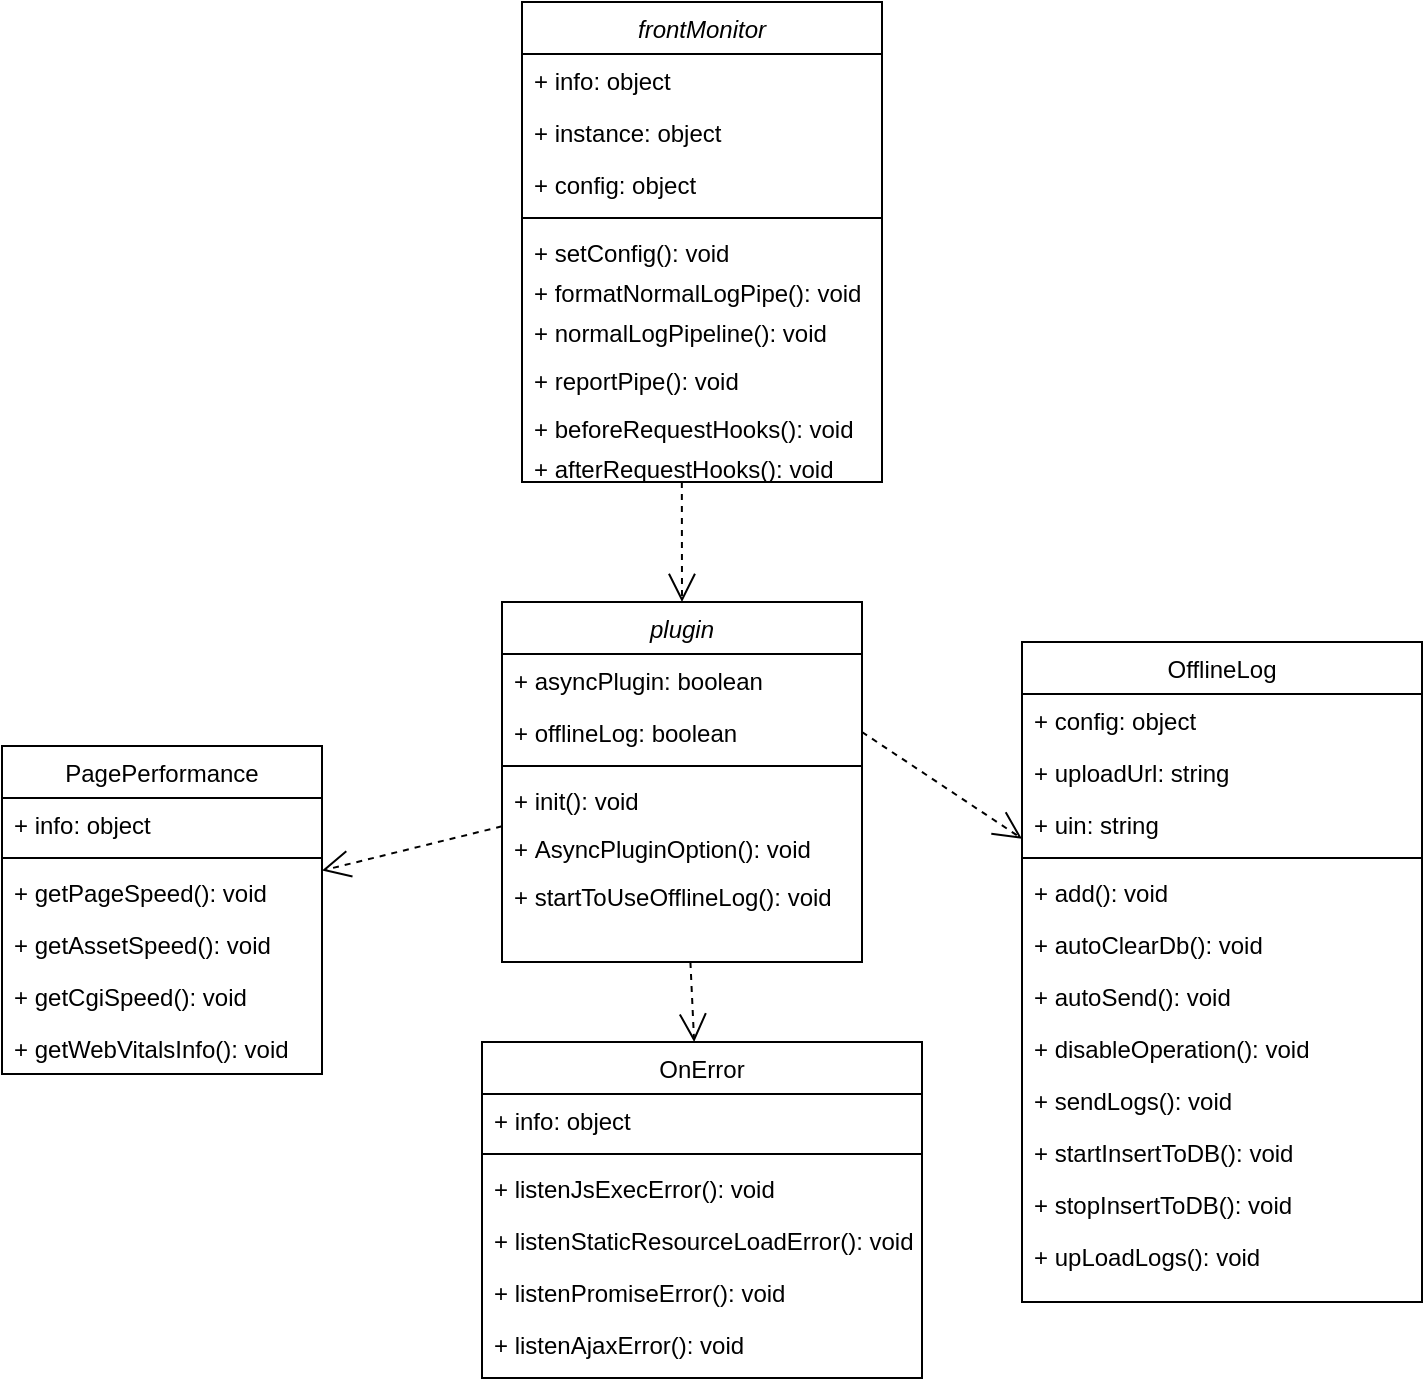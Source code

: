 <mxfile version="21.1.1" type="github">
  <diagram id="C5RBs43oDa-KdzZeNtuy" name="Page-1">
    <mxGraphModel dx="1789" dy="1213" grid="1" gridSize="10" guides="1" tooltips="1" connect="1" arrows="1" fold="1" page="1" pageScale="1" pageWidth="827" pageHeight="1169" math="0" shadow="0">
      <root>
        <mxCell id="WIyWlLk6GJQsqaUBKTNV-0" />
        <mxCell id="WIyWlLk6GJQsqaUBKTNV-1" parent="WIyWlLk6GJQsqaUBKTNV-0" />
        <mxCell id="4VIkQ_nslsspy_3Tey3o-0" value="OnError" style="swimlane;fontStyle=0;align=center;verticalAlign=top;childLayout=stackLayout;horizontal=1;startSize=26;horizontalStack=0;resizeParent=1;resizeLast=0;collapsible=1;marginBottom=0;rounded=0;shadow=0;strokeWidth=1;" vertex="1" parent="WIyWlLk6GJQsqaUBKTNV-1">
          <mxGeometry x="290" y="650" width="220" height="168" as="geometry">
            <mxRectangle x="290" y="562" width="160" height="26" as="alternateBounds" />
          </mxGeometry>
        </mxCell>
        <mxCell id="4VIkQ_nslsspy_3Tey3o-1" value="+ info: object" style="text;align=left;verticalAlign=top;spacingLeft=4;spacingRight=4;overflow=hidden;rotatable=0;points=[[0,0.5],[1,0.5]];portConstraint=eastwest;" vertex="1" parent="4VIkQ_nslsspy_3Tey3o-0">
          <mxGeometry y="26" width="220" height="26" as="geometry" />
        </mxCell>
        <mxCell id="4VIkQ_nslsspy_3Tey3o-2" value="" style="line;html=1;strokeWidth=1;align=left;verticalAlign=middle;spacingTop=-1;spacingLeft=3;spacingRight=3;rotatable=0;labelPosition=right;points=[];portConstraint=eastwest;" vertex="1" parent="4VIkQ_nslsspy_3Tey3o-0">
          <mxGeometry y="52" width="220" height="8" as="geometry" />
        </mxCell>
        <mxCell id="4VIkQ_nslsspy_3Tey3o-3" value="+ listenJsExecError(): void" style="text;align=left;verticalAlign=top;spacingLeft=4;spacingRight=4;overflow=hidden;rotatable=0;points=[[0,0.5],[1,0.5]];portConstraint=eastwest;" vertex="1" parent="4VIkQ_nslsspy_3Tey3o-0">
          <mxGeometry y="60" width="220" height="26" as="geometry" />
        </mxCell>
        <mxCell id="4VIkQ_nslsspy_3Tey3o-4" value="+ listenStaticResourceLoadError(): void" style="text;align=left;verticalAlign=top;spacingLeft=4;spacingRight=4;overflow=hidden;rotatable=0;points=[[0,0.5],[1,0.5]];portConstraint=eastwest;rounded=0;shadow=0;html=0;" vertex="1" parent="4VIkQ_nslsspy_3Tey3o-0">
          <mxGeometry y="86" width="220" height="26" as="geometry" />
        </mxCell>
        <mxCell id="4VIkQ_nslsspy_3Tey3o-5" value="+ listenPromiseError(): void" style="text;align=left;verticalAlign=top;spacingLeft=4;spacingRight=4;overflow=hidden;rotatable=0;points=[[0,0.5],[1,0.5]];portConstraint=eastwest;rounded=0;shadow=0;html=0;" vertex="1" parent="4VIkQ_nslsspy_3Tey3o-0">
          <mxGeometry y="112" width="220" height="26" as="geometry" />
        </mxCell>
        <mxCell id="4VIkQ_nslsspy_3Tey3o-6" value="+ listenAjaxError(): void" style="text;align=left;verticalAlign=top;spacingLeft=4;spacingRight=4;overflow=hidden;rotatable=0;points=[[0,0.5],[1,0.5]];portConstraint=eastwest;rounded=0;shadow=0;html=0;" vertex="1" parent="4VIkQ_nslsspy_3Tey3o-0">
          <mxGeometry y="138" width="220" height="26" as="geometry" />
        </mxCell>
        <mxCell id="4VIkQ_nslsspy_3Tey3o-7" value="PagePerformance" style="swimlane;fontStyle=0;align=center;verticalAlign=top;childLayout=stackLayout;horizontal=1;startSize=26;horizontalStack=0;resizeParent=1;resizeLast=0;collapsible=1;marginBottom=0;rounded=0;shadow=0;strokeWidth=1;" vertex="1" parent="WIyWlLk6GJQsqaUBKTNV-1">
          <mxGeometry x="50" y="502" width="160" height="164" as="geometry">
            <mxRectangle x="60" y="790" width="160" height="26" as="alternateBounds" />
          </mxGeometry>
        </mxCell>
        <mxCell id="4VIkQ_nslsspy_3Tey3o-8" value="+ info: object" style="text;align=left;verticalAlign=top;spacingLeft=4;spacingRight=4;overflow=hidden;rotatable=0;points=[[0,0.5],[1,0.5]];portConstraint=eastwest;" vertex="1" parent="4VIkQ_nslsspy_3Tey3o-7">
          <mxGeometry y="26" width="160" height="26" as="geometry" />
        </mxCell>
        <mxCell id="4VIkQ_nslsspy_3Tey3o-9" value="" style="line;html=1;strokeWidth=1;align=left;verticalAlign=middle;spacingTop=-1;spacingLeft=3;spacingRight=3;rotatable=0;labelPosition=right;points=[];portConstraint=eastwest;" vertex="1" parent="4VIkQ_nslsspy_3Tey3o-7">
          <mxGeometry y="52" width="160" height="8" as="geometry" />
        </mxCell>
        <mxCell id="4VIkQ_nslsspy_3Tey3o-10" value="+ getPageSpeed(): void" style="text;align=left;verticalAlign=top;spacingLeft=4;spacingRight=4;overflow=hidden;rotatable=0;points=[[0,0.5],[1,0.5]];portConstraint=eastwest;rounded=0;shadow=0;html=0;" vertex="1" parent="4VIkQ_nslsspy_3Tey3o-7">
          <mxGeometry y="60" width="160" height="26" as="geometry" />
        </mxCell>
        <mxCell id="4VIkQ_nslsspy_3Tey3o-11" value="+ getAssetSpeed(): void" style="text;align=left;verticalAlign=top;spacingLeft=4;spacingRight=4;overflow=hidden;rotatable=0;points=[[0,0.5],[1,0.5]];portConstraint=eastwest;" vertex="1" parent="4VIkQ_nslsspy_3Tey3o-7">
          <mxGeometry y="86" width="160" height="26" as="geometry" />
        </mxCell>
        <mxCell id="4VIkQ_nslsspy_3Tey3o-12" value="+ getCgiSpeed(): void" style="text;align=left;verticalAlign=top;spacingLeft=4;spacingRight=4;overflow=hidden;rotatable=0;points=[[0,0.5],[1,0.5]];portConstraint=eastwest;rounded=0;shadow=0;html=0;" vertex="1" parent="4VIkQ_nslsspy_3Tey3o-7">
          <mxGeometry y="112" width="160" height="26" as="geometry" />
        </mxCell>
        <mxCell id="4VIkQ_nslsspy_3Tey3o-13" value="+ getWebVitalsInfo(): void" style="text;align=left;verticalAlign=top;spacingLeft=4;spacingRight=4;overflow=hidden;rotatable=0;points=[[0,0.5],[1,0.5]];portConstraint=eastwest;rounded=0;shadow=0;html=0;" vertex="1" parent="4VIkQ_nslsspy_3Tey3o-7">
          <mxGeometry y="138" width="160" height="26" as="geometry" />
        </mxCell>
        <mxCell id="4VIkQ_nslsspy_3Tey3o-14" value="OfflineLog" style="swimlane;fontStyle=0;align=center;verticalAlign=top;childLayout=stackLayout;horizontal=1;startSize=26;horizontalStack=0;resizeParent=1;resizeLast=0;collapsible=1;marginBottom=0;rounded=0;shadow=0;strokeWidth=1;" vertex="1" parent="WIyWlLk6GJQsqaUBKTNV-1">
          <mxGeometry x="560" y="450" width="200" height="330" as="geometry">
            <mxRectangle x="570" y="720" width="160" height="26" as="alternateBounds" />
          </mxGeometry>
        </mxCell>
        <mxCell id="4VIkQ_nslsspy_3Tey3o-15" value="+ config: object" style="text;align=left;verticalAlign=top;spacingLeft=4;spacingRight=4;overflow=hidden;rotatable=0;points=[[0,0.5],[1,0.5]];portConstraint=eastwest;" vertex="1" parent="4VIkQ_nslsspy_3Tey3o-14">
          <mxGeometry y="26" width="200" height="26" as="geometry" />
        </mxCell>
        <mxCell id="4VIkQ_nslsspy_3Tey3o-16" value="+ uploadUrl: string" style="text;align=left;verticalAlign=top;spacingLeft=4;spacingRight=4;overflow=hidden;rotatable=0;points=[[0,0.5],[1,0.5]];portConstraint=eastwest;" vertex="1" parent="4VIkQ_nslsspy_3Tey3o-14">
          <mxGeometry y="52" width="200" height="26" as="geometry" />
        </mxCell>
        <mxCell id="4VIkQ_nslsspy_3Tey3o-17" value="+ uin: string" style="text;align=left;verticalAlign=top;spacingLeft=4;spacingRight=4;overflow=hidden;rotatable=0;points=[[0,0.5],[1,0.5]];portConstraint=eastwest;" vertex="1" parent="4VIkQ_nslsspy_3Tey3o-14">
          <mxGeometry y="78" width="200" height="26" as="geometry" />
        </mxCell>
        <mxCell id="4VIkQ_nslsspy_3Tey3o-18" value="" style="line;html=1;strokeWidth=1;align=left;verticalAlign=middle;spacingTop=-1;spacingLeft=3;spacingRight=3;rotatable=0;labelPosition=right;points=[];portConstraint=eastwest;" vertex="1" parent="4VIkQ_nslsspy_3Tey3o-14">
          <mxGeometry y="104" width="200" height="8" as="geometry" />
        </mxCell>
        <mxCell id="4VIkQ_nslsspy_3Tey3o-19" value="+ add(): void" style="text;align=left;verticalAlign=top;spacingLeft=4;spacingRight=4;overflow=hidden;rotatable=0;points=[[0,0.5],[1,0.5]];portConstraint=eastwest;" vertex="1" parent="4VIkQ_nslsspy_3Tey3o-14">
          <mxGeometry y="112" width="200" height="26" as="geometry" />
        </mxCell>
        <mxCell id="4VIkQ_nslsspy_3Tey3o-20" value="+ autoClearDb(): void" style="text;align=left;verticalAlign=top;spacingLeft=4;spacingRight=4;overflow=hidden;rotatable=0;points=[[0,0.5],[1,0.5]];portConstraint=eastwest;rounded=0;shadow=0;html=0;" vertex="1" parent="4VIkQ_nslsspy_3Tey3o-14">
          <mxGeometry y="138" width="200" height="26" as="geometry" />
        </mxCell>
        <mxCell id="4VIkQ_nslsspy_3Tey3o-21" value="+ autoSend(): void" style="text;align=left;verticalAlign=top;spacingLeft=4;spacingRight=4;overflow=hidden;rotatable=0;points=[[0,0.5],[1,0.5]];portConstraint=eastwest;rounded=0;shadow=0;html=0;" vertex="1" parent="4VIkQ_nslsspy_3Tey3o-14">
          <mxGeometry y="164" width="200" height="26" as="geometry" />
        </mxCell>
        <mxCell id="4VIkQ_nslsspy_3Tey3o-22" value="+ disableOperation(): void" style="text;align=left;verticalAlign=top;spacingLeft=4;spacingRight=4;overflow=hidden;rotatable=0;points=[[0,0.5],[1,0.5]];portConstraint=eastwest;rounded=0;shadow=0;html=0;" vertex="1" parent="4VIkQ_nslsspy_3Tey3o-14">
          <mxGeometry y="190" width="200" height="26" as="geometry" />
        </mxCell>
        <mxCell id="4VIkQ_nslsspy_3Tey3o-23" value="+ sendLogs(): void" style="text;align=left;verticalAlign=top;spacingLeft=4;spacingRight=4;overflow=hidden;rotatable=0;points=[[0,0.5],[1,0.5]];portConstraint=eastwest;rounded=0;shadow=0;html=0;" vertex="1" parent="4VIkQ_nslsspy_3Tey3o-14">
          <mxGeometry y="216" width="200" height="26" as="geometry" />
        </mxCell>
        <mxCell id="4VIkQ_nslsspy_3Tey3o-24" value="+ startInsertToDB(): void" style="text;align=left;verticalAlign=top;spacingLeft=4;spacingRight=4;overflow=hidden;rotatable=0;points=[[0,0.5],[1,0.5]];portConstraint=eastwest;rounded=0;shadow=0;html=0;" vertex="1" parent="4VIkQ_nslsspy_3Tey3o-14">
          <mxGeometry y="242" width="200" height="26" as="geometry" />
        </mxCell>
        <mxCell id="4VIkQ_nslsspy_3Tey3o-25" value="+ stopInsertToDB(): void" style="text;align=left;verticalAlign=top;spacingLeft=4;spacingRight=4;overflow=hidden;rotatable=0;points=[[0,0.5],[1,0.5]];portConstraint=eastwest;rounded=0;shadow=0;html=0;" vertex="1" parent="4VIkQ_nslsspy_3Tey3o-14">
          <mxGeometry y="268" width="200" height="26" as="geometry" />
        </mxCell>
        <mxCell id="4VIkQ_nslsspy_3Tey3o-26" value="+ upLoadLogs(): void" style="text;align=left;verticalAlign=top;spacingLeft=4;spacingRight=4;overflow=hidden;rotatable=0;points=[[0,0.5],[1,0.5]];portConstraint=eastwest;rounded=0;shadow=0;html=0;" vertex="1" parent="4VIkQ_nslsspy_3Tey3o-14">
          <mxGeometry y="294" width="200" height="26" as="geometry" />
        </mxCell>
        <mxCell id="4VIkQ_nslsspy_3Tey3o-27" value="plugin" style="swimlane;fontStyle=2;align=center;verticalAlign=top;childLayout=stackLayout;horizontal=1;startSize=26;horizontalStack=0;resizeParent=1;resizeLast=0;collapsible=1;marginBottom=0;rounded=0;shadow=0;strokeWidth=1;" vertex="1" parent="WIyWlLk6GJQsqaUBKTNV-1">
          <mxGeometry x="300" y="430" width="180" height="180" as="geometry">
            <mxRectangle x="230" y="140" width="160" height="26" as="alternateBounds" />
          </mxGeometry>
        </mxCell>
        <mxCell id="4VIkQ_nslsspy_3Tey3o-28" value="+ asyncPlugin: boolean" style="text;align=left;verticalAlign=top;spacingLeft=4;spacingRight=4;overflow=hidden;rotatable=0;points=[[0,0.5],[1,0.5]];portConstraint=eastwest;" vertex="1" parent="4VIkQ_nslsspy_3Tey3o-27">
          <mxGeometry y="26" width="180" height="26" as="geometry" />
        </mxCell>
        <mxCell id="4VIkQ_nslsspy_3Tey3o-29" value="+ offlineLog: boolean" style="text;align=left;verticalAlign=top;spacingLeft=4;spacingRight=4;overflow=hidden;rotatable=0;points=[[0,0.5],[1,0.5]];portConstraint=eastwest;rounded=0;shadow=0;html=0;" vertex="1" parent="4VIkQ_nslsspy_3Tey3o-27">
          <mxGeometry y="52" width="180" height="26" as="geometry" />
        </mxCell>
        <mxCell id="4VIkQ_nslsspy_3Tey3o-30" value="" style="line;html=1;strokeWidth=1;align=left;verticalAlign=middle;spacingTop=-1;spacingLeft=3;spacingRight=3;rotatable=0;labelPosition=right;points=[];portConstraint=eastwest;" vertex="1" parent="4VIkQ_nslsspy_3Tey3o-27">
          <mxGeometry y="78" width="180" height="8" as="geometry" />
        </mxCell>
        <mxCell id="4VIkQ_nslsspy_3Tey3o-31" value="+ init(): void" style="text;align=left;verticalAlign=top;spacingLeft=4;spacingRight=4;overflow=hidden;rotatable=0;points=[[0,0.5],[1,0.5]];portConstraint=eastwest;" vertex="1" parent="4VIkQ_nslsspy_3Tey3o-27">
          <mxGeometry y="86" width="180" height="24" as="geometry" />
        </mxCell>
        <mxCell id="4VIkQ_nslsspy_3Tey3o-32" value="+ AsyncPluginOption(): void" style="text;align=left;verticalAlign=top;spacingLeft=4;spacingRight=4;overflow=hidden;rotatable=0;points=[[0,0.5],[1,0.5]];portConstraint=eastwest;" vertex="1" parent="4VIkQ_nslsspy_3Tey3o-27">
          <mxGeometry y="110" width="180" height="24" as="geometry" />
        </mxCell>
        <mxCell id="4VIkQ_nslsspy_3Tey3o-33" value="+ startToUseOfflineLog(): void" style="text;align=left;verticalAlign=top;spacingLeft=4;spacingRight=4;overflow=hidden;rotatable=0;points=[[0,0.5],[1,0.5]];portConstraint=eastwest;" vertex="1" parent="4VIkQ_nslsspy_3Tey3o-27">
          <mxGeometry y="134" width="180" height="20" as="geometry" />
        </mxCell>
        <mxCell id="4VIkQ_nslsspy_3Tey3o-34" value="" style="endArrow=open;endSize=12;dashed=1;html=1;rounded=0;" edge="1" parent="WIyWlLk6GJQsqaUBKTNV-1" source="4VIkQ_nslsspy_3Tey3o-27" target="4VIkQ_nslsspy_3Tey3o-7">
          <mxGeometry x="0.111" y="5" width="160" relative="1" as="geometry">
            <mxPoint x="120" y="328" as="sourcePoint" />
            <mxPoint x="420" y="318" as="targetPoint" />
            <mxPoint as="offset" />
          </mxGeometry>
        </mxCell>
        <mxCell id="4VIkQ_nslsspy_3Tey3o-35" value="" style="endArrow=open;endSize=12;dashed=1;html=1;rounded=0;" edge="1" parent="WIyWlLk6GJQsqaUBKTNV-1" source="4VIkQ_nslsspy_3Tey3o-27" target="4VIkQ_nslsspy_3Tey3o-0">
          <mxGeometry width="160" relative="1" as="geometry">
            <mxPoint x="120" y="328" as="sourcePoint" />
            <mxPoint x="420" y="318" as="targetPoint" />
          </mxGeometry>
        </mxCell>
        <mxCell id="4VIkQ_nslsspy_3Tey3o-36" value="" style="endArrow=open;endSize=12;dashed=1;html=1;rounded=0;exitX=1;exitY=0.5;exitDx=0;exitDy=0;" edge="1" parent="WIyWlLk6GJQsqaUBKTNV-1" source="4VIkQ_nslsspy_3Tey3o-29" target="4VIkQ_nslsspy_3Tey3o-14">
          <mxGeometry width="160" relative="1" as="geometry">
            <mxPoint x="120" y="328" as="sourcePoint" />
            <mxPoint x="420" y="318" as="targetPoint" />
          </mxGeometry>
        </mxCell>
        <mxCell id="4VIkQ_nslsspy_3Tey3o-37" value="frontMonitor" style="swimlane;fontStyle=2;align=center;verticalAlign=top;childLayout=stackLayout;horizontal=1;startSize=26;horizontalStack=0;resizeParent=1;resizeLast=0;collapsible=1;marginBottom=0;rounded=0;shadow=0;strokeWidth=1;" vertex="1" parent="WIyWlLk6GJQsqaUBKTNV-1">
          <mxGeometry x="310" y="130" width="180" height="240" as="geometry">
            <mxRectangle x="230" y="140" width="160" height="26" as="alternateBounds" />
          </mxGeometry>
        </mxCell>
        <mxCell id="4VIkQ_nslsspy_3Tey3o-38" value="+ info: object" style="text;align=left;verticalAlign=top;spacingLeft=4;spacingRight=4;overflow=hidden;rotatable=0;points=[[0,0.5],[1,0.5]];portConstraint=eastwest;" vertex="1" parent="4VIkQ_nslsspy_3Tey3o-37">
          <mxGeometry y="26" width="180" height="26" as="geometry" />
        </mxCell>
        <mxCell id="4VIkQ_nslsspy_3Tey3o-39" value="+ instance: object" style="text;align=left;verticalAlign=top;spacingLeft=4;spacingRight=4;overflow=hidden;rotatable=0;points=[[0,0.5],[1,0.5]];portConstraint=eastwest;rounded=0;shadow=0;html=0;" vertex="1" parent="4VIkQ_nslsspy_3Tey3o-37">
          <mxGeometry y="52" width="180" height="26" as="geometry" />
        </mxCell>
        <mxCell id="4VIkQ_nslsspy_3Tey3o-40" value="+ config: object" style="text;align=left;verticalAlign=top;spacingLeft=4;spacingRight=4;overflow=hidden;rotatable=0;points=[[0,0.5],[1,0.5]];portConstraint=eastwest;rounded=0;shadow=0;html=0;" vertex="1" parent="4VIkQ_nslsspy_3Tey3o-37">
          <mxGeometry y="78" width="180" height="26" as="geometry" />
        </mxCell>
        <mxCell id="4VIkQ_nslsspy_3Tey3o-41" value="" style="line;html=1;strokeWidth=1;align=left;verticalAlign=middle;spacingTop=-1;spacingLeft=3;spacingRight=3;rotatable=0;labelPosition=right;points=[];portConstraint=eastwest;" vertex="1" parent="4VIkQ_nslsspy_3Tey3o-37">
          <mxGeometry y="104" width="180" height="8" as="geometry" />
        </mxCell>
        <mxCell id="4VIkQ_nslsspy_3Tey3o-42" value="+ setConfig(): void" style="text;align=left;verticalAlign=top;spacingLeft=4;spacingRight=4;overflow=hidden;rotatable=0;points=[[0,0.5],[1,0.5]];portConstraint=eastwest;" vertex="1" parent="4VIkQ_nslsspy_3Tey3o-37">
          <mxGeometry y="112" width="180" height="20" as="geometry" />
        </mxCell>
        <mxCell id="4VIkQ_nslsspy_3Tey3o-43" value="+ formatNormalLogPipe(): void" style="text;align=left;verticalAlign=top;spacingLeft=4;spacingRight=4;overflow=hidden;rotatable=0;points=[[0,0.5],[1,0.5]];portConstraint=eastwest;" vertex="1" parent="4VIkQ_nslsspy_3Tey3o-37">
          <mxGeometry y="132" width="180" height="20" as="geometry" />
        </mxCell>
        <mxCell id="4VIkQ_nslsspy_3Tey3o-44" value="+ normalLogPipeline(): void" style="text;align=left;verticalAlign=top;spacingLeft=4;spacingRight=4;overflow=hidden;rotatable=0;points=[[0,0.5],[1,0.5]];portConstraint=eastwest;" vertex="1" parent="4VIkQ_nslsspy_3Tey3o-37">
          <mxGeometry y="152" width="180" height="24" as="geometry" />
        </mxCell>
        <mxCell id="4VIkQ_nslsspy_3Tey3o-45" value="+ reportPipe(): void" style="text;align=left;verticalAlign=top;spacingLeft=4;spacingRight=4;overflow=hidden;rotatable=0;points=[[0,0.5],[1,0.5]];portConstraint=eastwest;" vertex="1" parent="4VIkQ_nslsspy_3Tey3o-37">
          <mxGeometry y="176" width="180" height="24" as="geometry" />
        </mxCell>
        <mxCell id="4VIkQ_nslsspy_3Tey3o-46" value="+ beforeRequestHooks(): void" style="text;align=left;verticalAlign=top;spacingLeft=4;spacingRight=4;overflow=hidden;rotatable=0;points=[[0,0.5],[1,0.5]];portConstraint=eastwest;" vertex="1" parent="4VIkQ_nslsspy_3Tey3o-37">
          <mxGeometry y="200" width="180" height="20" as="geometry" />
        </mxCell>
        <mxCell id="4VIkQ_nslsspy_3Tey3o-47" value="+ afterRequestHooks(): void" style="text;align=left;verticalAlign=top;spacingLeft=4;spacingRight=4;overflow=hidden;rotatable=0;points=[[0,0.5],[1,0.5]];portConstraint=eastwest;" vertex="1" parent="4VIkQ_nslsspy_3Tey3o-37">
          <mxGeometry y="220" width="180" height="20" as="geometry" />
        </mxCell>
        <mxCell id="4VIkQ_nslsspy_3Tey3o-48" value="" style="endArrow=open;endSize=12;dashed=1;html=1;rounded=0;exitX=0.444;exitY=1;exitDx=0;exitDy=0;exitPerimeter=0;entryX=0.5;entryY=0;entryDx=0;entryDy=0;" edge="1" parent="WIyWlLk6GJQsqaUBKTNV-1" source="4VIkQ_nslsspy_3Tey3o-47" target="4VIkQ_nslsspy_3Tey3o-27">
          <mxGeometry width="160" relative="1" as="geometry">
            <mxPoint x="120" y="328" as="sourcePoint" />
            <mxPoint x="420" y="318" as="targetPoint" />
          </mxGeometry>
        </mxCell>
      </root>
    </mxGraphModel>
  </diagram>
</mxfile>
